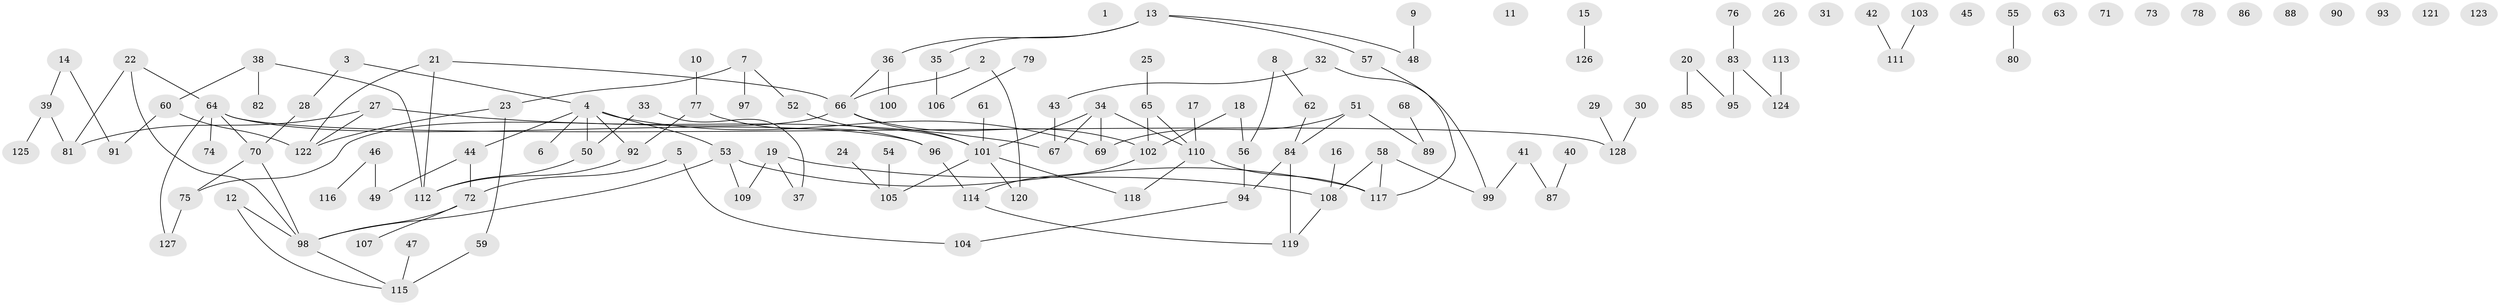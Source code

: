 // Generated by graph-tools (version 1.1) at 2025/39/03/09/25 04:39:41]
// undirected, 128 vertices, 137 edges
graph export_dot {
graph [start="1"]
  node [color=gray90,style=filled];
  1;
  2;
  3;
  4;
  5;
  6;
  7;
  8;
  9;
  10;
  11;
  12;
  13;
  14;
  15;
  16;
  17;
  18;
  19;
  20;
  21;
  22;
  23;
  24;
  25;
  26;
  27;
  28;
  29;
  30;
  31;
  32;
  33;
  34;
  35;
  36;
  37;
  38;
  39;
  40;
  41;
  42;
  43;
  44;
  45;
  46;
  47;
  48;
  49;
  50;
  51;
  52;
  53;
  54;
  55;
  56;
  57;
  58;
  59;
  60;
  61;
  62;
  63;
  64;
  65;
  66;
  67;
  68;
  69;
  70;
  71;
  72;
  73;
  74;
  75;
  76;
  77;
  78;
  79;
  80;
  81;
  82;
  83;
  84;
  85;
  86;
  87;
  88;
  89;
  90;
  91;
  92;
  93;
  94;
  95;
  96;
  97;
  98;
  99;
  100;
  101;
  102;
  103;
  104;
  105;
  106;
  107;
  108;
  109;
  110;
  111;
  112;
  113;
  114;
  115;
  116;
  117;
  118;
  119;
  120;
  121;
  122;
  123;
  124;
  125;
  126;
  127;
  128;
  2 -- 66;
  2 -- 120;
  3 -- 4;
  3 -- 28;
  4 -- 6;
  4 -- 44;
  4 -- 50;
  4 -- 53;
  4 -- 69;
  4 -- 92;
  5 -- 72;
  5 -- 104;
  7 -- 23;
  7 -- 52;
  7 -- 97;
  8 -- 56;
  8 -- 62;
  9 -- 48;
  10 -- 77;
  12 -- 98;
  12 -- 115;
  13 -- 35;
  13 -- 36;
  13 -- 48;
  13 -- 57;
  14 -- 39;
  14 -- 91;
  15 -- 126;
  16 -- 108;
  17 -- 110;
  18 -- 56;
  18 -- 102;
  19 -- 37;
  19 -- 108;
  19 -- 109;
  20 -- 85;
  20 -- 95;
  21 -- 66;
  21 -- 112;
  21 -- 122;
  22 -- 64;
  22 -- 81;
  22 -- 98;
  23 -- 59;
  23 -- 122;
  24 -- 105;
  25 -- 65;
  27 -- 67;
  27 -- 81;
  27 -- 122;
  28 -- 70;
  29 -- 128;
  30 -- 128;
  32 -- 43;
  32 -- 99;
  33 -- 37;
  33 -- 50;
  34 -- 67;
  34 -- 69;
  34 -- 101;
  34 -- 110;
  35 -- 106;
  36 -- 66;
  36 -- 100;
  38 -- 60;
  38 -- 82;
  38 -- 112;
  39 -- 81;
  39 -- 125;
  40 -- 87;
  41 -- 87;
  41 -- 99;
  42 -- 111;
  43 -- 67;
  44 -- 49;
  44 -- 72;
  46 -- 49;
  46 -- 116;
  47 -- 115;
  50 -- 112;
  51 -- 69;
  51 -- 84;
  51 -- 89;
  52 -- 101;
  53 -- 98;
  53 -- 109;
  53 -- 117;
  54 -- 105;
  55 -- 80;
  56 -- 94;
  57 -- 117;
  58 -- 99;
  58 -- 108;
  58 -- 117;
  59 -- 115;
  60 -- 91;
  60 -- 122;
  61 -- 101;
  62 -- 84;
  64 -- 70;
  64 -- 74;
  64 -- 96;
  64 -- 127;
  64 -- 128;
  65 -- 102;
  65 -- 110;
  66 -- 75;
  66 -- 101;
  66 -- 102;
  68 -- 89;
  70 -- 75;
  70 -- 98;
  72 -- 98;
  72 -- 107;
  75 -- 127;
  76 -- 83;
  77 -- 92;
  77 -- 96;
  79 -- 106;
  83 -- 95;
  83 -- 124;
  84 -- 94;
  84 -- 119;
  92 -- 112;
  94 -- 104;
  96 -- 114;
  98 -- 115;
  101 -- 105;
  101 -- 118;
  101 -- 120;
  102 -- 114;
  103 -- 111;
  108 -- 119;
  110 -- 117;
  110 -- 118;
  113 -- 124;
  114 -- 119;
}
